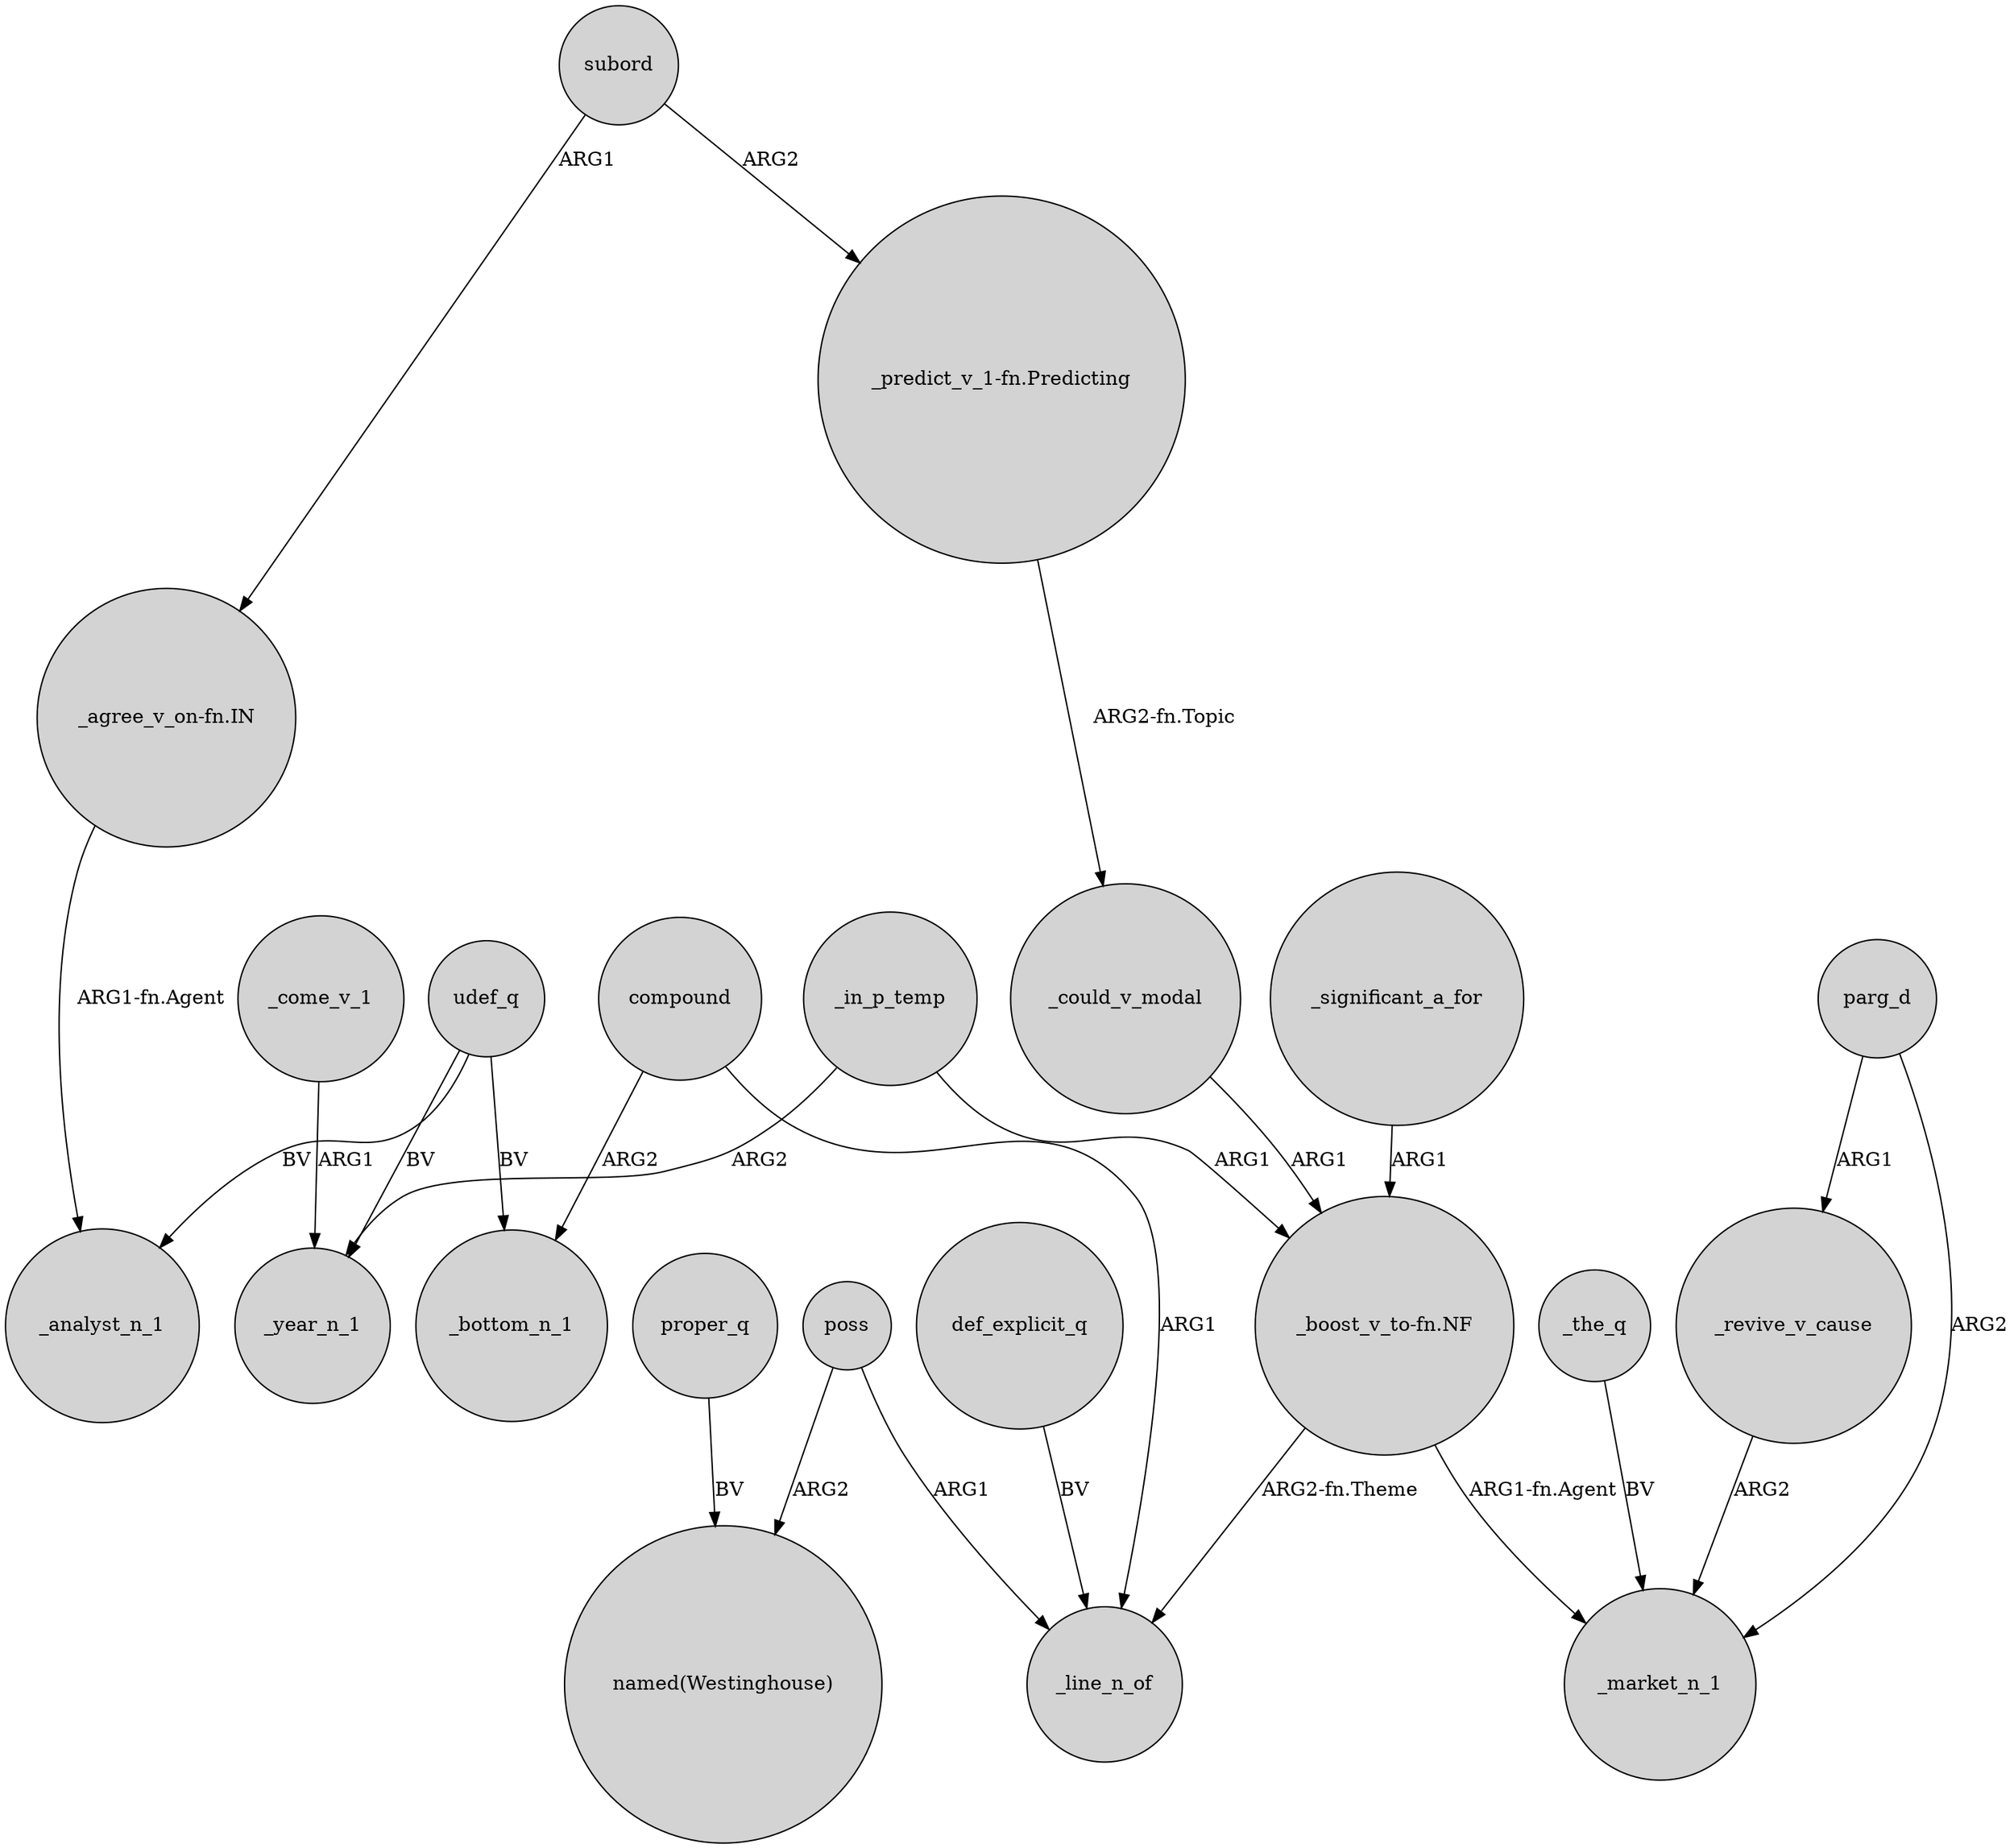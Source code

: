 digraph {
	node [shape=circle style=filled]
	"_agree_v_on-fn.IN" -> _analyst_n_1 [label="ARG1-fn.Agent"]
	_come_v_1 -> _year_n_1 [label=ARG1]
	"_boost_v_to-fn.NF" -> _line_n_of [label="ARG2-fn.Theme"]
	def_explicit_q -> _line_n_of [label=BV]
	"_predict_v_1-fn.Predicting" -> _could_v_modal [label="ARG2-fn.Topic"]
	poss -> "named(Westinghouse)" [label=ARG2]
	_in_p_temp -> "_boost_v_to-fn.NF" [label=ARG1]
	compound -> _bottom_n_1 [label=ARG2]
	proper_q -> "named(Westinghouse)" [label=BV]
	parg_d -> _market_n_1 [label=ARG2]
	_in_p_temp -> _year_n_1 [label=ARG2]
	compound -> _line_n_of [label=ARG1]
	udef_q -> _bottom_n_1 [label=BV]
	poss -> _line_n_of [label=ARG1]
	parg_d -> _revive_v_cause [label=ARG1]
	_significant_a_for -> "_boost_v_to-fn.NF" [label=ARG1]
	"_boost_v_to-fn.NF" -> _market_n_1 [label="ARG1-fn.Agent"]
	_revive_v_cause -> _market_n_1 [label=ARG2]
	udef_q -> _year_n_1 [label=BV]
	subord -> "_agree_v_on-fn.IN" [label=ARG1]
	_could_v_modal -> "_boost_v_to-fn.NF" [label=ARG1]
	subord -> "_predict_v_1-fn.Predicting" [label=ARG2]
	_the_q -> _market_n_1 [label=BV]
	udef_q -> _analyst_n_1 [label=BV]
}
